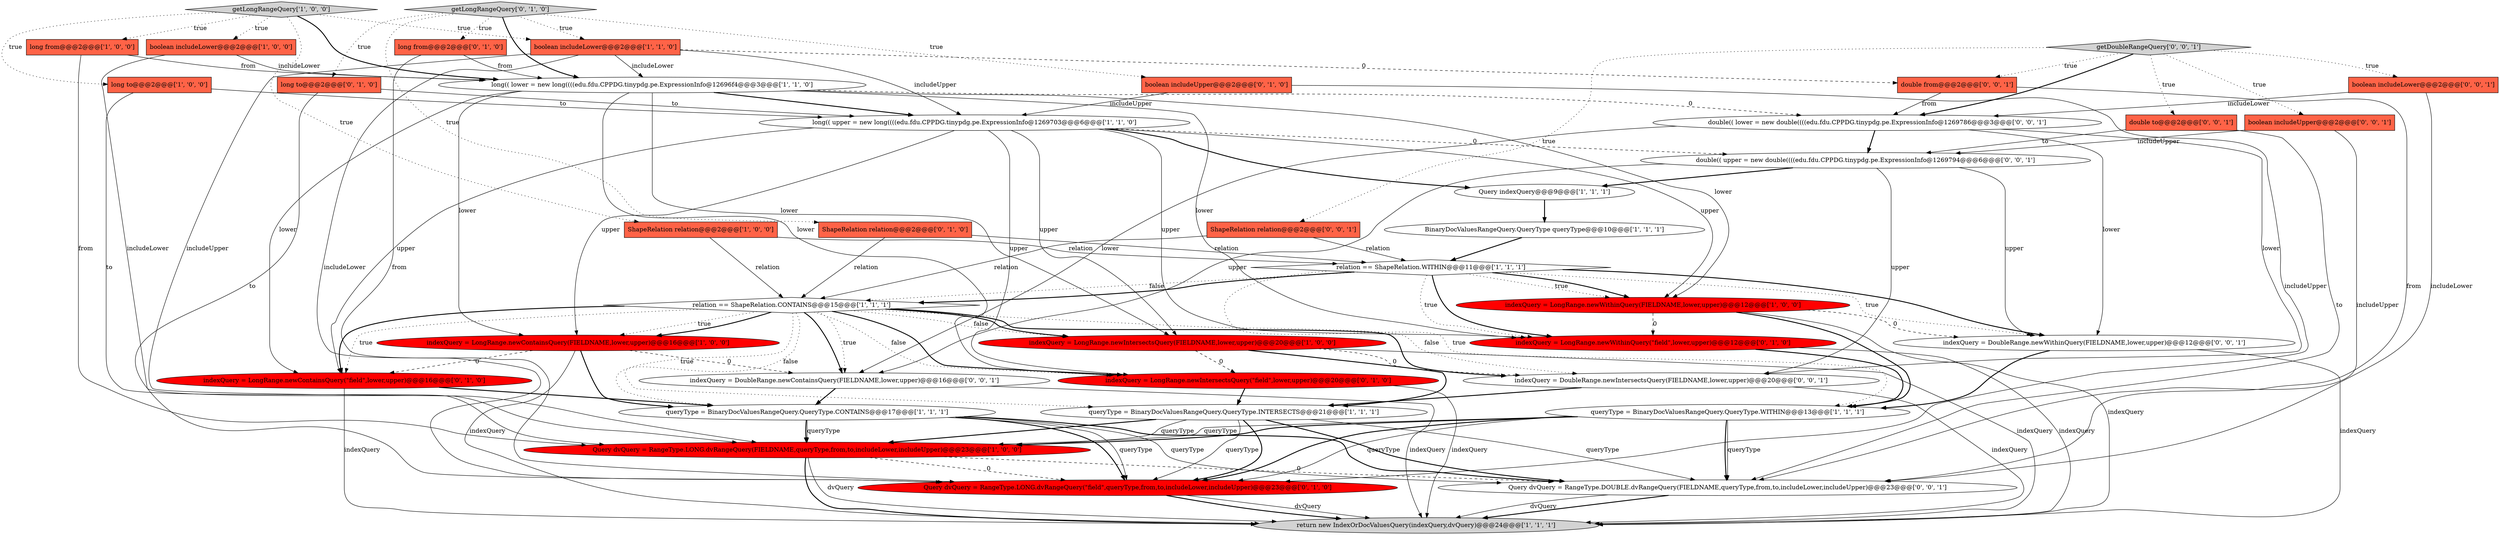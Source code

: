 digraph {
34 [style = filled, label = "Query dvQuery = RangeType.DOUBLE.dvRangeQuery(FIELDNAME,queryType,from,to,includeLower,includeUpper)@@@23@@@['0', '0', '1']", fillcolor = white, shape = ellipse image = "AAA0AAABBB3BBB"];
31 [style = filled, label = "ShapeRelation relation@@@2@@@['0', '0', '1']", fillcolor = tomato, shape = box image = "AAA0AAABBB3BBB"];
5 [style = filled, label = "long(( upper = new long((((edu.fdu.CPPDG.tinypdg.pe.ExpressionInfo@1269703@@@6@@@['1', '1', '0']", fillcolor = white, shape = ellipse image = "AAA0AAABBB1BBB"];
39 [style = filled, label = "getDoubleRangeQuery['0', '0', '1']", fillcolor = lightgray, shape = diamond image = "AAA0AAABBB3BBB"];
7 [style = filled, label = "relation == ShapeRelation.WITHIN@@@11@@@['1', '1', '1']", fillcolor = white, shape = diamond image = "AAA0AAABBB1BBB"];
23 [style = filled, label = "indexQuery = LongRange.newIntersectsQuery(\"field\",lower,upper)@@@20@@@['0', '1', '0']", fillcolor = red, shape = ellipse image = "AAA1AAABBB2BBB"];
38 [style = filled, label = "double(( upper = new double((((edu.fdu.CPPDG.tinypdg.pe.ExpressionInfo@1269794@@@6@@@['0', '0', '1']", fillcolor = white, shape = ellipse image = "AAA0AAABBB3BBB"];
14 [style = filled, label = "Query indexQuery@@@9@@@['1', '1', '1']", fillcolor = white, shape = ellipse image = "AAA0AAABBB1BBB"];
26 [style = filled, label = "long from@@@2@@@['0', '1', '0']", fillcolor = tomato, shape = box image = "AAA0AAABBB2BBB"];
33 [style = filled, label = "double to@@@2@@@['0', '0', '1']", fillcolor = tomato, shape = box image = "AAA0AAABBB3BBB"];
2 [style = filled, label = "return new IndexOrDocValuesQuery(indexQuery,dvQuery)@@@24@@@['1', '1', '1']", fillcolor = lightgray, shape = ellipse image = "AAA0AAABBB1BBB"];
17 [style = filled, label = "indexQuery = LongRange.newWithinQuery(FIELDNAME,lower,upper)@@@12@@@['1', '0', '0']", fillcolor = red, shape = ellipse image = "AAA1AAABBB1BBB"];
18 [style = filled, label = "queryType = BinaryDocValuesRangeQuery.QueryType.INTERSECTS@@@21@@@['1', '1', '1']", fillcolor = white, shape = ellipse image = "AAA0AAABBB1BBB"];
21 [style = filled, label = "boolean includeUpper@@@2@@@['0', '1', '0']", fillcolor = tomato, shape = box image = "AAA0AAABBB2BBB"];
3 [style = filled, label = "boolean includeLower@@@2@@@['1', '0', '0']", fillcolor = tomato, shape = box image = "AAA0AAABBB1BBB"];
11 [style = filled, label = "getLongRangeQuery['1', '0', '0']", fillcolor = lightgray, shape = diamond image = "AAA0AAABBB1BBB"];
36 [style = filled, label = "indexQuery = DoubleRange.newIntersectsQuery(FIELDNAME,lower,upper)@@@20@@@['0', '0', '1']", fillcolor = white, shape = ellipse image = "AAA0AAABBB3BBB"];
10 [style = filled, label = "queryType = BinaryDocValuesRangeQuery.QueryType.CONTAINS@@@17@@@['1', '1', '1']", fillcolor = white, shape = ellipse image = "AAA0AAABBB1BBB"];
25 [style = filled, label = "Query dvQuery = RangeType.LONG.dvRangeQuery(\"field\",queryType,from,to,includeLower,includeUpper)@@@23@@@['0', '1', '0']", fillcolor = red, shape = ellipse image = "AAA1AAABBB2BBB"];
35 [style = filled, label = "indexQuery = DoubleRange.newWithinQuery(FIELDNAME,lower,upper)@@@12@@@['0', '0', '1']", fillcolor = white, shape = ellipse image = "AAA0AAABBB3BBB"];
1 [style = filled, label = "long from@@@2@@@['1', '0', '0']", fillcolor = tomato, shape = box image = "AAA0AAABBB1BBB"];
24 [style = filled, label = "ShapeRelation relation@@@2@@@['0', '1', '0']", fillcolor = tomato, shape = box image = "AAA0AAABBB2BBB"];
9 [style = filled, label = "ShapeRelation relation@@@2@@@['1', '0', '0']", fillcolor = tomato, shape = box image = "AAA0AAABBB1BBB"];
29 [style = filled, label = "boolean includeUpper@@@2@@@['0', '0', '1']", fillcolor = tomato, shape = box image = "AAA0AAABBB3BBB"];
27 [style = filled, label = "getLongRangeQuery['0', '1', '0']", fillcolor = lightgray, shape = diamond image = "AAA0AAABBB2BBB"];
4 [style = filled, label = "indexQuery = LongRange.newContainsQuery(FIELDNAME,lower,upper)@@@16@@@['1', '0', '0']", fillcolor = red, shape = ellipse image = "AAA1AAABBB1BBB"];
13 [style = filled, label = "relation == ShapeRelation.CONTAINS@@@15@@@['1', '1', '1']", fillcolor = white, shape = diamond image = "AAA0AAABBB1BBB"];
30 [style = filled, label = "indexQuery = DoubleRange.newContainsQuery(FIELDNAME,lower,upper)@@@16@@@['0', '0', '1']", fillcolor = white, shape = ellipse image = "AAA0AAABBB3BBB"];
22 [style = filled, label = "indexQuery = LongRange.newContainsQuery(\"field\",lower,upper)@@@16@@@['0', '1', '0']", fillcolor = red, shape = ellipse image = "AAA1AAABBB2BBB"];
15 [style = filled, label = "indexQuery = LongRange.newIntersectsQuery(FIELDNAME,lower,upper)@@@20@@@['1', '0', '0']", fillcolor = red, shape = ellipse image = "AAA1AAABBB1BBB"];
16 [style = filled, label = "long(( lower = new long((((edu.fdu.CPPDG.tinypdg.pe.ExpressionInfo@12696f4@@@3@@@['1', '1', '0']", fillcolor = white, shape = ellipse image = "AAA0AAABBB1BBB"];
20 [style = filled, label = "long to@@@2@@@['0', '1', '0']", fillcolor = tomato, shape = box image = "AAA0AAABBB2BBB"];
8 [style = filled, label = "Query dvQuery = RangeType.LONG.dvRangeQuery(FIELDNAME,queryType,from,to,includeLower,includeUpper)@@@23@@@['1', '0', '0']", fillcolor = red, shape = ellipse image = "AAA1AAABBB1BBB"];
6 [style = filled, label = "long to@@@2@@@['1', '0', '0']", fillcolor = tomato, shape = box image = "AAA0AAABBB1BBB"];
0 [style = filled, label = "BinaryDocValuesRangeQuery.QueryType queryType@@@10@@@['1', '1', '1']", fillcolor = white, shape = ellipse image = "AAA0AAABBB1BBB"];
19 [style = filled, label = "queryType = BinaryDocValuesRangeQuery.QueryType.WITHIN@@@13@@@['1', '1', '1']", fillcolor = white, shape = ellipse image = "AAA0AAABBB1BBB"];
28 [style = filled, label = "indexQuery = LongRange.newWithinQuery(\"field\",lower,upper)@@@12@@@['0', '1', '0']", fillcolor = red, shape = ellipse image = "AAA1AAABBB2BBB"];
40 [style = filled, label = "double from@@@2@@@['0', '0', '1']", fillcolor = tomato, shape = box image = "AAA0AAABBB3BBB"];
32 [style = filled, label = "double(( lower = new double((((edu.fdu.CPPDG.tinypdg.pe.ExpressionInfo@1269786@@@3@@@['0', '0', '1']", fillcolor = white, shape = ellipse image = "AAA0AAABBB3BBB"];
12 [style = filled, label = "boolean includeLower@@@2@@@['1', '1', '0']", fillcolor = tomato, shape = box image = "AAA0AAABBB1BBB"];
37 [style = filled, label = "boolean includeLower@@@2@@@['0', '0', '1']", fillcolor = tomato, shape = box image = "AAA0AAABBB3BBB"];
38->36 [style = solid, label="upper"];
21->25 [style = solid, label="includeUpper"];
5->4 [style = solid, label="upper"];
12->16 [style = solid, label="includeLower"];
16->32 [style = dashed, label="0"];
16->23 [style = solid, label="lower"];
11->1 [style = dotted, label="true"];
18->8 [style = solid, label="queryType"];
11->12 [style = dotted, label="true"];
17->35 [style = dashed, label="0"];
37->34 [style = solid, label="includeLower"];
7->35 [style = bold, label=""];
4->30 [style = dashed, label="0"];
19->34 [style = solid, label="queryType"];
24->7 [style = solid, label="relation"];
26->16 [style = solid, label="from"];
20->5 [style = solid, label="to"];
13->10 [style = dotted, label="true"];
17->28 [style = dashed, label="0"];
10->8 [style = bold, label=""];
34->2 [style = bold, label=""];
17->2 [style = solid, label="indexQuery"];
13->36 [style = bold, label=""];
36->18 [style = bold, label=""];
16->4 [style = solid, label="lower"];
1->8 [style = solid, label="from"];
8->25 [style = dashed, label="0"];
30->2 [style = solid, label="indexQuery"];
9->13 [style = solid, label="relation"];
13->22 [style = bold, label=""];
18->25 [style = solid, label="queryType"];
25->2 [style = solid, label="dvQuery"];
13->4 [style = dotted, label="true"];
10->34 [style = solid, label="queryType"];
11->16 [style = bold, label=""];
19->34 [style = bold, label=""];
34->2 [style = solid, label="dvQuery"];
32->36 [style = solid, label="lower"];
19->25 [style = solid, label="queryType"];
24->13 [style = solid, label="relation"];
8->34 [style = dashed, label="0"];
19->8 [style = solid, label="queryType"];
27->24 [style = dotted, label="true"];
4->22 [style = dashed, label="0"];
27->21 [style = dotted, label="true"];
27->16 [style = bold, label=""];
29->38 [style = solid, label="includeUpper"];
15->36 [style = dashed, label="0"];
25->2 [style = bold, label=""];
19->25 [style = bold, label=""];
6->8 [style = solid, label="to"];
0->7 [style = bold, label=""];
39->29 [style = dotted, label="true"];
20->25 [style = solid, label="to"];
31->13 [style = solid, label="relation"];
10->34 [style = bold, label=""];
13->22 [style = dotted, label="true"];
1->16 [style = solid, label="from"];
10->25 [style = bold, label=""];
35->2 [style = solid, label="indexQuery"];
27->20 [style = dotted, label="true"];
40->32 [style = solid, label="from"];
3->16 [style = solid, label="includeLower"];
32->30 [style = solid, label="lower"];
28->19 [style = bold, label=""];
18->25 [style = bold, label=""];
30->10 [style = bold, label=""];
7->35 [style = dotted, label="true"];
39->40 [style = dotted, label="true"];
31->7 [style = solid, label="relation"];
5->38 [style = dashed, label="0"];
7->13 [style = dotted, label="false"];
13->15 [style = bold, label=""];
7->17 [style = dotted, label="true"];
21->5 [style = solid, label="includeUpper"];
39->31 [style = dotted, label="true"];
4->10 [style = bold, label=""];
13->36 [style = dotted, label="false"];
40->34 [style = solid, label="from"];
7->17 [style = bold, label=""];
13->23 [style = dotted, label="false"];
18->34 [style = bold, label=""];
13->15 [style = dotted, label="false"];
12->8 [style = solid, label="includeUpper"];
33->34 [style = solid, label="to"];
11->9 [style = dotted, label="true"];
5->15 [style = solid, label="upper"];
6->5 [style = solid, label="to"];
39->37 [style = dotted, label="true"];
18->34 [style = solid, label="queryType"];
13->30 [style = dotted, label="true"];
9->7 [style = solid, label="relation"];
8->2 [style = solid, label="dvQuery"];
8->2 [style = bold, label=""];
7->28 [style = bold, label=""];
37->32 [style = solid, label="includeLower"];
11->6 [style = dotted, label="true"];
33->38 [style = solid, label="to"];
39->32 [style = bold, label=""];
5->28 [style = solid, label="upper"];
22->10 [style = bold, label=""];
28->2 [style = solid, label="indexQuery"];
16->5 [style = bold, label=""];
10->25 [style = solid, label="queryType"];
23->2 [style = solid, label="indexQuery"];
18->8 [style = bold, label=""];
12->25 [style = solid, label="includeLower"];
11->3 [style = dotted, label="true"];
38->30 [style = solid, label="upper"];
23->18 [style = bold, label=""];
7->28 [style = dotted, label="true"];
7->13 [style = bold, label=""];
12->5 [style = solid, label="includeUpper"];
15->23 [style = dashed, label="0"];
16->22 [style = solid, label="lower"];
7->19 [style = dotted, label="true"];
27->26 [style = dotted, label="true"];
16->17 [style = solid, label="lower"];
10->8 [style = solid, label="queryType"];
35->19 [style = bold, label=""];
13->18 [style = dotted, label="false"];
13->30 [style = bold, label=""];
38->35 [style = solid, label="upper"];
5->14 [style = bold, label=""];
16->28 [style = solid, label="lower"];
27->12 [style = dotted, label="true"];
15->18 [style = bold, label=""];
16->15 [style = solid, label="lower"];
17->19 [style = bold, label=""];
19->8 [style = bold, label=""];
38->14 [style = bold, label=""];
5->22 [style = solid, label="upper"];
32->38 [style = bold, label=""];
4->2 [style = solid, label="indexQuery"];
14->0 [style = bold, label=""];
12->40 [style = dashed, label="0"];
5->23 [style = solid, label="upper"];
5->17 [style = solid, label="upper"];
36->2 [style = solid, label="indexQuery"];
26->25 [style = solid, label="from"];
32->35 [style = solid, label="lower"];
13->23 [style = bold, label=""];
3->8 [style = solid, label="includeLower"];
29->34 [style = solid, label="includeUpper"];
39->33 [style = dotted, label="true"];
15->2 [style = solid, label="indexQuery"];
22->2 [style = solid, label="indexQuery"];
13->4 [style = bold, label=""];
}
